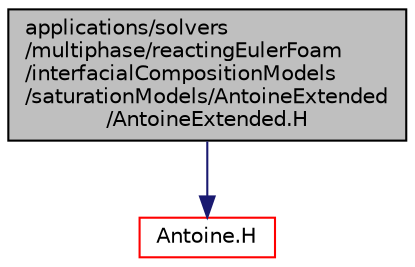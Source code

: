 digraph "applications/solvers/multiphase/reactingEulerFoam/interfacialCompositionModels/saturationModels/AntoineExtended/AntoineExtended.H"
{
  bgcolor="transparent";
  edge [fontname="Helvetica",fontsize="10",labelfontname="Helvetica",labelfontsize="10"];
  node [fontname="Helvetica",fontsize="10",shape=record];
  Node1 [label="applications/solvers\l/multiphase/reactingEulerFoam\l/interfacialCompositionModels\l/saturationModels/AntoineExtended\l/AntoineExtended.H",height=0.2,width=0.4,color="black", fillcolor="grey75", style="filled", fontcolor="black"];
  Node1 -> Node2 [color="midnightblue",fontsize="10",style="solid",fontname="Helvetica"];
  Node2 [label="Antoine.H",height=0.2,width=0.4,color="red",URL="$a03456.html"];
}
